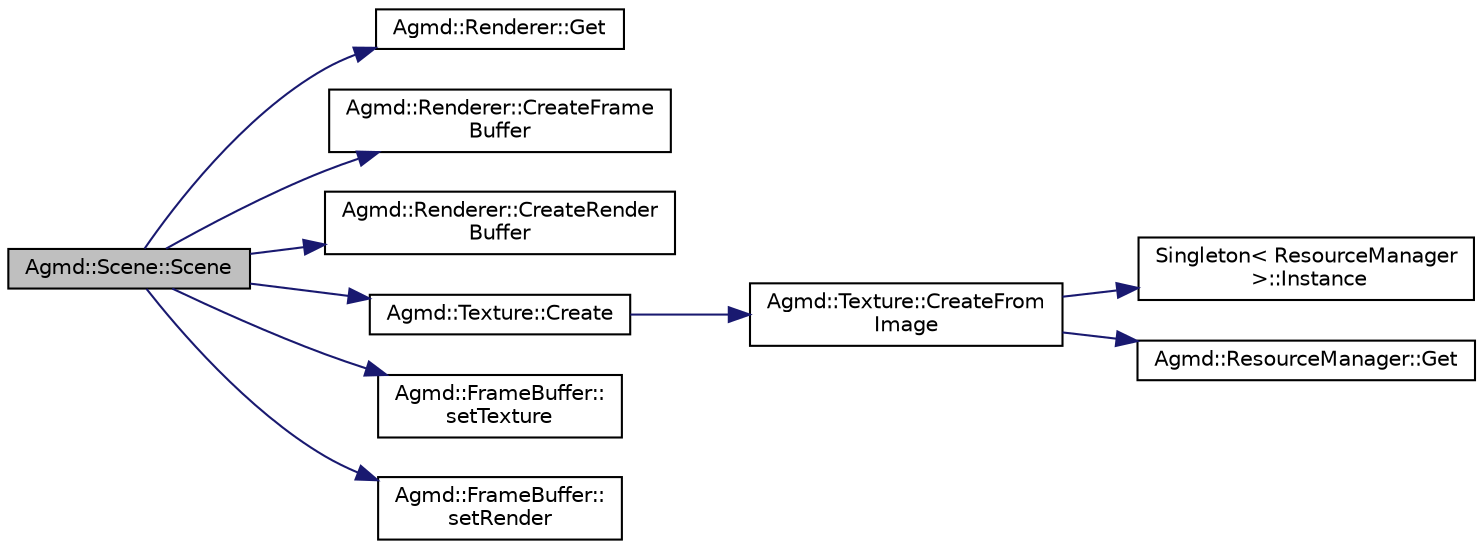 digraph "Agmd::Scene::Scene"
{
  edge [fontname="Helvetica",fontsize="10",labelfontname="Helvetica",labelfontsize="10"];
  node [fontname="Helvetica",fontsize="10",shape=record];
  rankdir="LR";
  Node1 [label="Agmd::Scene::Scene",height=0.2,width=0.4,color="black", fillcolor="grey75", style="filled" fontcolor="black"];
  Node1 -> Node2 [color="midnightblue",fontsize="10",style="solid",fontname="Helvetica"];
  Node2 [label="Agmd::Renderer::Get",height=0.2,width=0.4,color="black", fillcolor="white", style="filled",URL="$class_agmd_1_1_renderer.html#a67e06733ccca8b2d044a1ec026168e3d"];
  Node1 -> Node3 [color="midnightblue",fontsize="10",style="solid",fontname="Helvetica"];
  Node3 [label="Agmd::Renderer::CreateFrame\lBuffer",height=0.2,width=0.4,color="black", fillcolor="white", style="filled",URL="$class_agmd_1_1_renderer.html#aecac4a3f65a39366a83e54c2494420a9"];
  Node1 -> Node4 [color="midnightblue",fontsize="10",style="solid",fontname="Helvetica"];
  Node4 [label="Agmd::Renderer::CreateRender\lBuffer",height=0.2,width=0.4,color="black", fillcolor="white", style="filled",URL="$class_agmd_1_1_renderer.html#a9d3c902c8bc420a6f61eaf3c208c5420"];
  Node1 -> Node5 [color="midnightblue",fontsize="10",style="solid",fontname="Helvetica"];
  Node5 [label="Agmd::Texture::Create",height=0.2,width=0.4,color="black", fillcolor="white", style="filled",URL="$class_agmd_1_1_texture.html#ab51a802868f0cf987aa1e1f8a1422357"];
  Node5 -> Node6 [color="midnightblue",fontsize="10",style="solid",fontname="Helvetica"];
  Node6 [label="Agmd::Texture::CreateFrom\lImage",height=0.2,width=0.4,color="black", fillcolor="white", style="filled",URL="$class_agmd_1_1_texture.html#af1188adfde6002d2b60b09e7394044e9"];
  Node6 -> Node7 [color="midnightblue",fontsize="10",style="solid",fontname="Helvetica"];
  Node7 [label="Singleton\< ResourceManager\l \>::Instance",height=0.2,width=0.4,color="black", fillcolor="white", style="filled",URL="$class_singleton.html#a131e87528259529400d58b6df5d9743c"];
  Node6 -> Node8 [color="midnightblue",fontsize="10",style="solid",fontname="Helvetica"];
  Node8 [label="Agmd::ResourceManager::Get",height=0.2,width=0.4,color="black", fillcolor="white", style="filled",URL="$class_agmd_1_1_resource_manager.html#a65c6954a3b27b8063db15a0e4a6e2961"];
  Node1 -> Node9 [color="midnightblue",fontsize="10",style="solid",fontname="Helvetica"];
  Node9 [label="Agmd::FrameBuffer::\lsetTexture",height=0.2,width=0.4,color="black", fillcolor="white", style="filled",URL="$class_agmd_1_1_frame_buffer.html#a439e3d41f3736bf954df8cbf3ff12d69"];
  Node1 -> Node10 [color="midnightblue",fontsize="10",style="solid",fontname="Helvetica"];
  Node10 [label="Agmd::FrameBuffer::\lsetRender",height=0.2,width=0.4,color="black", fillcolor="white", style="filled",URL="$class_agmd_1_1_frame_buffer.html#ada1e30158a8d65fd6a8e4596114fa196"];
}
